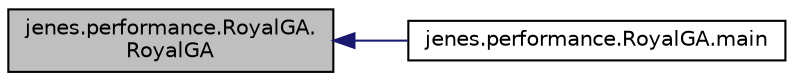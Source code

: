 digraph "jenes.performance.RoyalGA.RoyalGA"
{
  edge [fontname="Helvetica",fontsize="10",labelfontname="Helvetica",labelfontsize="10"];
  node [fontname="Helvetica",fontsize="10",shape=record];
  rankdir="LR";
  Node1 [label="jenes.performance.RoyalGA.\lRoyalGA",height=0.2,width=0.4,color="black", fillcolor="grey75", style="filled" fontcolor="black"];
  Node1 -> Node2 [dir="back",color="midnightblue",fontsize="10",style="solid",fontname="Helvetica"];
  Node2 [label="jenes.performance.RoyalGA.main",height=0.2,width=0.4,color="black", fillcolor="white", style="filled",URL="$classjenes_1_1performance_1_1_royal_g_a.html#a594d9cdab2d9779ea59a67bf67c47e7d"];
}
